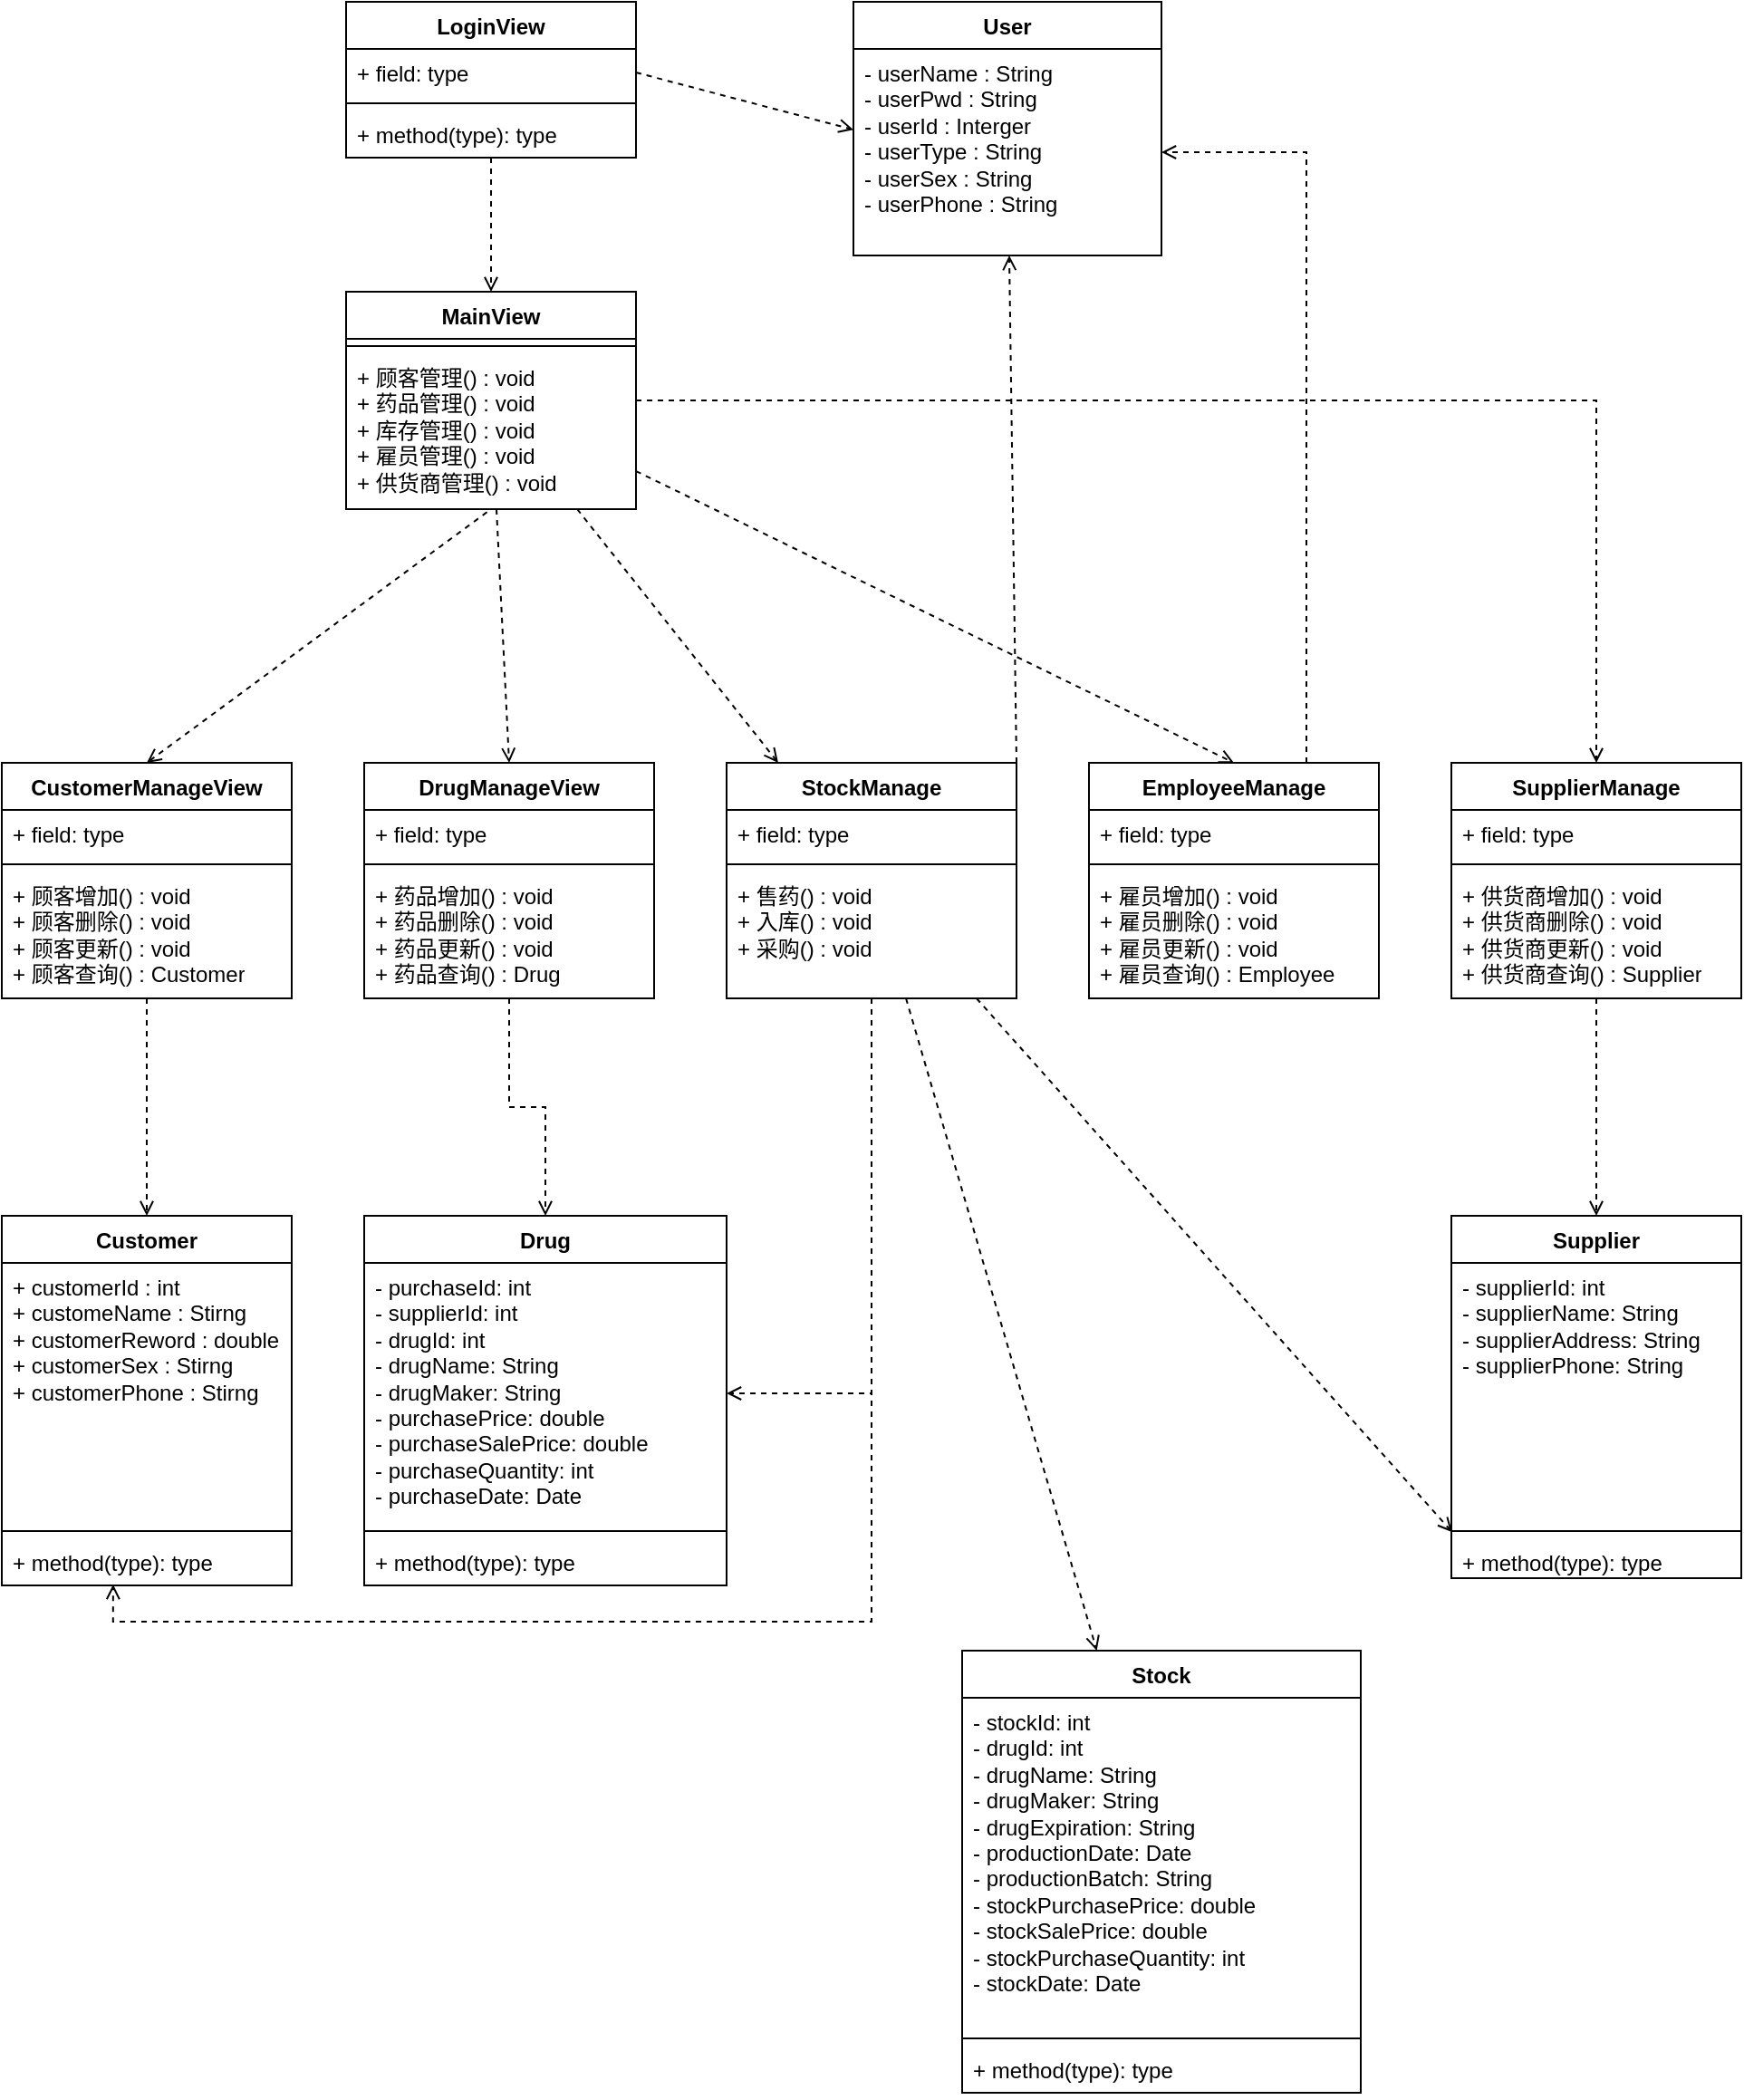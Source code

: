 <mxfile version="24.2.8" type="device">
  <diagram id="C5RBs43oDa-KdzZeNtuy" name="Page-1">
    <mxGraphModel dx="1122" dy="706" grid="1" gridSize="10" guides="1" tooltips="1" connect="1" arrows="1" fold="1" page="1" pageScale="1" pageWidth="827" pageHeight="1169" background="none" math="0" shadow="0">
      <root>
        <mxCell id="WIyWlLk6GJQsqaUBKTNV-0" />
        <mxCell id="WIyWlLk6GJQsqaUBKTNV-1" parent="WIyWlLk6GJQsqaUBKTNV-0" />
        <mxCell id="LfOLaivFTI33H5cz80AA-0" value="User" style="swimlane;fontStyle=1;align=center;verticalAlign=top;childLayout=stackLayout;horizontal=1;startSize=26;horizontalStack=0;resizeParent=1;resizeParentMax=0;resizeLast=0;collapsible=1;marginBottom=0;whiteSpace=wrap;html=1;" parent="WIyWlLk6GJQsqaUBKTNV-1" vertex="1">
          <mxGeometry x="520" y="40" width="170" height="140" as="geometry">
            <mxRectangle x="110" y="90" width="70" height="30" as="alternateBounds" />
          </mxGeometry>
        </mxCell>
        <mxCell id="LfOLaivFTI33H5cz80AA-1" value="- userName : String&lt;div&gt;- userPwd : String&lt;/div&gt;&lt;div&gt;- userId : Interger&lt;/div&gt;&lt;div style=&quot;&quot;&gt;-&lt;font style=&quot;font-size: 12px;&quot; face=&quot;Helvetica&quot;&gt;&amp;nbsp;userT&lt;span style=&quot;background-color: initial;&quot;&gt;ype : String&lt;/span&gt;&lt;/font&gt;&lt;/div&gt;&lt;div style=&quot;&quot;&gt;&lt;font style=&quot;font-size: 12px;&quot; face=&quot;Helvetica&quot;&gt;&lt;span style=&quot;background-color: initial;&quot;&gt;- userSex : String&lt;/span&gt;&lt;/font&gt;&lt;/div&gt;&lt;div style=&quot;&quot;&gt;&lt;font style=&quot;font-size: 12px;&quot; face=&quot;Helvetica&quot;&gt;&lt;span style=&quot;background-color: initial;&quot;&gt;- userPhone : String&lt;/span&gt;&lt;/font&gt;&lt;/div&gt;" style="text;strokeColor=none;fillColor=none;align=left;verticalAlign=top;spacingLeft=4;spacingRight=4;overflow=hidden;rotatable=0;points=[[0,0.5],[1,0.5]];portConstraint=eastwest;whiteSpace=wrap;html=1;" parent="LfOLaivFTI33H5cz80AA-0" vertex="1">
          <mxGeometry y="26" width="170" height="114" as="geometry" />
        </mxCell>
        <mxCell id="LfOLaivFTI33H5cz80AA-14" style="edgeStyle=orthogonalEdgeStyle;rounded=0;orthogonalLoop=1;jettySize=auto;html=1;dashed=1;endArrow=open;endFill=0;entryX=0.5;entryY=0;entryDx=0;entryDy=0;" parent="WIyWlLk6GJQsqaUBKTNV-1" source="LfOLaivFTI33H5cz80AA-5" target="LfOLaivFTI33H5cz80AA-15" edge="1">
          <mxGeometry relative="1" as="geometry">
            <mxPoint x="410" y="210" as="targetPoint" />
          </mxGeometry>
        </mxCell>
        <mxCell id="LfOLaivFTI33H5cz80AA-5" value="LoginView" style="swimlane;fontStyle=1;align=center;verticalAlign=top;childLayout=stackLayout;horizontal=1;startSize=26;horizontalStack=0;resizeParent=1;resizeParentMax=0;resizeLast=0;collapsible=1;marginBottom=0;whiteSpace=wrap;html=1;" parent="WIyWlLk6GJQsqaUBKTNV-1" vertex="1">
          <mxGeometry x="240" y="40" width="160" height="86" as="geometry" />
        </mxCell>
        <mxCell id="LfOLaivFTI33H5cz80AA-6" value="+ field: type" style="text;strokeColor=none;fillColor=none;align=left;verticalAlign=top;spacingLeft=4;spacingRight=4;overflow=hidden;rotatable=0;points=[[0,0.5],[1,0.5]];portConstraint=eastwest;whiteSpace=wrap;html=1;" parent="LfOLaivFTI33H5cz80AA-5" vertex="1">
          <mxGeometry y="26" width="160" height="26" as="geometry" />
        </mxCell>
        <mxCell id="LfOLaivFTI33H5cz80AA-7" value="" style="line;strokeWidth=1;fillColor=none;align=left;verticalAlign=middle;spacingTop=-1;spacingLeft=3;spacingRight=3;rotatable=0;labelPosition=right;points=[];portConstraint=eastwest;strokeColor=inherit;" parent="LfOLaivFTI33H5cz80AA-5" vertex="1">
          <mxGeometry y="52" width="160" height="8" as="geometry" />
        </mxCell>
        <mxCell id="LfOLaivFTI33H5cz80AA-8" value="+ method(type): type" style="text;strokeColor=none;fillColor=none;align=left;verticalAlign=top;spacingLeft=4;spacingRight=4;overflow=hidden;rotatable=0;points=[[0,0.5],[1,0.5]];portConstraint=eastwest;whiteSpace=wrap;html=1;" parent="LfOLaivFTI33H5cz80AA-5" vertex="1">
          <mxGeometry y="60" width="160" height="26" as="geometry" />
        </mxCell>
        <mxCell id="L5r3zZnxsFHYtRJGbLWJ-6" style="rounded=0;orthogonalLoop=1;jettySize=auto;html=1;dashed=1;endArrow=open;endFill=0;" edge="1" parent="WIyWlLk6GJQsqaUBKTNV-1" source="LfOLaivFTI33H5cz80AA-15" target="LfOLaivFTI33H5cz80AA-27">
          <mxGeometry relative="1" as="geometry" />
        </mxCell>
        <mxCell id="L5r3zZnxsFHYtRJGbLWJ-7" style="rounded=0;orthogonalLoop=1;jettySize=auto;html=1;entryX=0.5;entryY=0;entryDx=0;entryDy=0;dashed=1;endArrow=open;endFill=0;" edge="1" parent="WIyWlLk6GJQsqaUBKTNV-1" source="LfOLaivFTI33H5cz80AA-15" target="LfOLaivFTI33H5cz80AA-31">
          <mxGeometry relative="1" as="geometry" />
        </mxCell>
        <mxCell id="L5r3zZnxsFHYtRJGbLWJ-8" style="edgeStyle=orthogonalEdgeStyle;rounded=0;orthogonalLoop=1;jettySize=auto;html=1;dashed=1;endArrow=open;endFill=0;" edge="1" parent="WIyWlLk6GJQsqaUBKTNV-1" source="LfOLaivFTI33H5cz80AA-15" target="LfOLaivFTI33H5cz80AA-41">
          <mxGeometry relative="1" as="geometry" />
        </mxCell>
        <mxCell id="L5r3zZnxsFHYtRJGbLWJ-9" style="rounded=0;orthogonalLoop=1;jettySize=auto;html=1;entryX=0.5;entryY=0;entryDx=0;entryDy=0;dashed=1;endArrow=open;endFill=0;" edge="1" parent="WIyWlLk6GJQsqaUBKTNV-1" source="LfOLaivFTI33H5cz80AA-15" target="LfOLaivFTI33H5cz80AA-23">
          <mxGeometry relative="1" as="geometry" />
        </mxCell>
        <mxCell id="LfOLaivFTI33H5cz80AA-15" value="MainView" style="swimlane;fontStyle=1;align=center;verticalAlign=top;childLayout=stackLayout;horizontal=1;startSize=26;horizontalStack=0;resizeParent=1;resizeParentMax=0;resizeLast=0;collapsible=1;marginBottom=0;whiteSpace=wrap;html=1;" parent="WIyWlLk6GJQsqaUBKTNV-1" vertex="1">
          <mxGeometry x="240" y="200" width="160" height="120" as="geometry" />
        </mxCell>
        <mxCell id="LfOLaivFTI33H5cz80AA-17" value="" style="line;strokeWidth=1;fillColor=none;align=left;verticalAlign=middle;spacingTop=-1;spacingLeft=3;spacingRight=3;rotatable=0;labelPosition=right;points=[];portConstraint=eastwest;strokeColor=inherit;" parent="LfOLaivFTI33H5cz80AA-15" vertex="1">
          <mxGeometry y="26" width="160" height="8" as="geometry" />
        </mxCell>
        <mxCell id="LfOLaivFTI33H5cz80AA-18" value="+ 顾客管理() : void&lt;div&gt;+ 药品管理() : void&lt;/div&gt;&lt;div&gt;+ 库存管理() : void&lt;/div&gt;&lt;div&gt;+ 雇员管理() : void&lt;/div&gt;&lt;div&gt;+ 供货商管理() : void&lt;/div&gt;" style="text;strokeColor=none;fillColor=none;align=left;verticalAlign=top;spacingLeft=4;spacingRight=4;overflow=hidden;rotatable=0;points=[[0,0.5],[1,0.5]];portConstraint=eastwest;whiteSpace=wrap;html=1;" parent="LfOLaivFTI33H5cz80AA-15" vertex="1">
          <mxGeometry y="34" width="160" height="86" as="geometry" />
        </mxCell>
        <mxCell id="L5r3zZnxsFHYtRJGbLWJ-1" style="edgeStyle=orthogonalEdgeStyle;rounded=0;orthogonalLoop=1;jettySize=auto;html=1;entryX=0.5;entryY=0;entryDx=0;entryDy=0;dashed=1;endArrow=open;endFill=0;" edge="1" parent="WIyWlLk6GJQsqaUBKTNV-1" source="LfOLaivFTI33H5cz80AA-19" target="LfOLaivFTI33H5cz80AA-54">
          <mxGeometry relative="1" as="geometry" />
        </mxCell>
        <mxCell id="LfOLaivFTI33H5cz80AA-19" value="CustomerManageView" style="swimlane;fontStyle=1;align=center;verticalAlign=top;childLayout=stackLayout;horizontal=1;startSize=26;horizontalStack=0;resizeParent=1;resizeParentMax=0;resizeLast=0;collapsible=1;marginBottom=0;whiteSpace=wrap;html=1;" parent="WIyWlLk6GJQsqaUBKTNV-1" vertex="1">
          <mxGeometry x="50" y="460" width="160" height="130" as="geometry" />
        </mxCell>
        <mxCell id="LfOLaivFTI33H5cz80AA-20" value="+ field: type" style="text;strokeColor=none;fillColor=none;align=left;verticalAlign=top;spacingLeft=4;spacingRight=4;overflow=hidden;rotatable=0;points=[[0,0.5],[1,0.5]];portConstraint=eastwest;whiteSpace=wrap;html=1;" parent="LfOLaivFTI33H5cz80AA-19" vertex="1">
          <mxGeometry y="26" width="160" height="26" as="geometry" />
        </mxCell>
        <mxCell id="LfOLaivFTI33H5cz80AA-21" value="" style="line;strokeWidth=1;fillColor=none;align=left;verticalAlign=middle;spacingTop=-1;spacingLeft=3;spacingRight=3;rotatable=0;labelPosition=right;points=[];portConstraint=eastwest;strokeColor=inherit;" parent="LfOLaivFTI33H5cz80AA-19" vertex="1">
          <mxGeometry y="52" width="160" height="8" as="geometry" />
        </mxCell>
        <mxCell id="LfOLaivFTI33H5cz80AA-22" value="+ 顾客增加() : void&lt;div&gt;+ 顾客删除() : void&lt;/div&gt;&lt;div&gt;+ 顾客更新() : void&lt;/div&gt;&lt;div&gt;+ 顾客查询() : Customer&lt;/div&gt;" style="text;strokeColor=none;fillColor=none;align=left;verticalAlign=top;spacingLeft=4;spacingRight=4;overflow=hidden;rotatable=0;points=[[0,0.5],[1,0.5]];portConstraint=eastwest;whiteSpace=wrap;html=1;" parent="LfOLaivFTI33H5cz80AA-19" vertex="1">
          <mxGeometry y="60" width="160" height="70" as="geometry" />
        </mxCell>
        <mxCell id="L5r3zZnxsFHYtRJGbLWJ-0" style="edgeStyle=orthogonalEdgeStyle;rounded=0;orthogonalLoop=1;jettySize=auto;html=1;entryX=0.5;entryY=0;entryDx=0;entryDy=0;dashed=1;endArrow=open;endFill=0;" edge="1" parent="WIyWlLk6GJQsqaUBKTNV-1" source="LfOLaivFTI33H5cz80AA-23" target="LfOLaivFTI33H5cz80AA-46">
          <mxGeometry relative="1" as="geometry" />
        </mxCell>
        <mxCell id="LfOLaivFTI33H5cz80AA-23" value="DrugManageView" style="swimlane;fontStyle=1;align=center;verticalAlign=top;childLayout=stackLayout;horizontal=1;startSize=26;horizontalStack=0;resizeParent=1;resizeParentMax=0;resizeLast=0;collapsible=1;marginBottom=0;whiteSpace=wrap;html=1;" parent="WIyWlLk6GJQsqaUBKTNV-1" vertex="1">
          <mxGeometry x="250" y="460" width="160" height="130" as="geometry" />
        </mxCell>
        <mxCell id="LfOLaivFTI33H5cz80AA-24" value="+ field: type" style="text;strokeColor=none;fillColor=none;align=left;verticalAlign=top;spacingLeft=4;spacingRight=4;overflow=hidden;rotatable=0;points=[[0,0.5],[1,0.5]];portConstraint=eastwest;whiteSpace=wrap;html=1;" parent="LfOLaivFTI33H5cz80AA-23" vertex="1">
          <mxGeometry y="26" width="160" height="26" as="geometry" />
        </mxCell>
        <mxCell id="LfOLaivFTI33H5cz80AA-25" value="" style="line;strokeWidth=1;fillColor=none;align=left;verticalAlign=middle;spacingTop=-1;spacingLeft=3;spacingRight=3;rotatable=0;labelPosition=right;points=[];portConstraint=eastwest;strokeColor=inherit;" parent="LfOLaivFTI33H5cz80AA-23" vertex="1">
          <mxGeometry y="52" width="160" height="8" as="geometry" />
        </mxCell>
        <mxCell id="LfOLaivFTI33H5cz80AA-26" value="&lt;div&gt;+ 药品增加() : void&lt;/div&gt;&lt;div&gt;+ 药品删除() : void&lt;/div&gt;&lt;div&gt;+ 药品更新() : void&lt;/div&gt;&lt;div&gt;+ 药品查询() : Drug&lt;/div&gt;&lt;div&gt;&lt;br&gt;&lt;/div&gt;" style="text;strokeColor=none;fillColor=none;align=left;verticalAlign=top;spacingLeft=4;spacingRight=4;overflow=hidden;rotatable=0;points=[[0,0.5],[1,0.5]];portConstraint=eastwest;whiteSpace=wrap;html=1;" parent="LfOLaivFTI33H5cz80AA-23" vertex="1">
          <mxGeometry y="60" width="160" height="70" as="geometry" />
        </mxCell>
        <mxCell id="L5r3zZnxsFHYtRJGbLWJ-3" style="edgeStyle=orthogonalEdgeStyle;rounded=0;orthogonalLoop=1;jettySize=auto;html=1;entryX=1;entryY=0.5;entryDx=0;entryDy=0;dashed=1;endArrow=open;endFill=0;" edge="1" parent="WIyWlLk6GJQsqaUBKTNV-1" source="LfOLaivFTI33H5cz80AA-27" target="LfOLaivFTI33H5cz80AA-47">
          <mxGeometry relative="1" as="geometry" />
        </mxCell>
        <mxCell id="L5r3zZnxsFHYtRJGbLWJ-10" style="rounded=0;orthogonalLoop=1;jettySize=auto;html=1;dashed=1;endArrow=open;endFill=0;exitX=1;exitY=0;exitDx=0;exitDy=0;" edge="1" parent="WIyWlLk6GJQsqaUBKTNV-1" source="LfOLaivFTI33H5cz80AA-27" target="LfOLaivFTI33H5cz80AA-0">
          <mxGeometry relative="1" as="geometry" />
        </mxCell>
        <mxCell id="L5r3zZnxsFHYtRJGbLWJ-16" style="rounded=0;orthogonalLoop=1;jettySize=auto;html=1;dashed=1;endArrow=open;endFill=0;" edge="1" parent="WIyWlLk6GJQsqaUBKTNV-1" source="LfOLaivFTI33H5cz80AA-27" target="L5r3zZnxsFHYtRJGbLWJ-11">
          <mxGeometry relative="1" as="geometry" />
        </mxCell>
        <mxCell id="LfOLaivFTI33H5cz80AA-27" value="StockManage" style="swimlane;fontStyle=1;align=center;verticalAlign=top;childLayout=stackLayout;horizontal=1;startSize=26;horizontalStack=0;resizeParent=1;resizeParentMax=0;resizeLast=0;collapsible=1;marginBottom=0;whiteSpace=wrap;html=1;" parent="WIyWlLk6GJQsqaUBKTNV-1" vertex="1">
          <mxGeometry x="450" y="460" width="160" height="130" as="geometry" />
        </mxCell>
        <mxCell id="LfOLaivFTI33H5cz80AA-28" value="+ field: type" style="text;strokeColor=none;fillColor=none;align=left;verticalAlign=top;spacingLeft=4;spacingRight=4;overflow=hidden;rotatable=0;points=[[0,0.5],[1,0.5]];portConstraint=eastwest;whiteSpace=wrap;html=1;" parent="LfOLaivFTI33H5cz80AA-27" vertex="1">
          <mxGeometry y="26" width="160" height="26" as="geometry" />
        </mxCell>
        <mxCell id="LfOLaivFTI33H5cz80AA-29" value="" style="line;strokeWidth=1;fillColor=none;align=left;verticalAlign=middle;spacingTop=-1;spacingLeft=3;spacingRight=3;rotatable=0;labelPosition=right;points=[];portConstraint=eastwest;strokeColor=inherit;" parent="LfOLaivFTI33H5cz80AA-27" vertex="1">
          <mxGeometry y="52" width="160" height="8" as="geometry" />
        </mxCell>
        <mxCell id="LfOLaivFTI33H5cz80AA-30" value="+ 售药() : void&lt;div&gt;+ 入库() : void&lt;/div&gt;&lt;div&gt;+ 采购() : void&lt;/div&gt;" style="text;strokeColor=none;fillColor=none;align=left;verticalAlign=top;spacingLeft=4;spacingRight=4;overflow=hidden;rotatable=0;points=[[0,0.5],[1,0.5]];portConstraint=eastwest;whiteSpace=wrap;html=1;" parent="LfOLaivFTI33H5cz80AA-27" vertex="1">
          <mxGeometry y="60" width="160" height="70" as="geometry" />
        </mxCell>
        <mxCell id="LfOLaivFTI33H5cz80AA-59" style="edgeStyle=orthogonalEdgeStyle;rounded=0;orthogonalLoop=1;jettySize=auto;html=1;entryX=1;entryY=0.5;entryDx=0;entryDy=0;endArrow=open;endFill=0;dashed=1;startArrow=none;startFill=0;exitX=0.75;exitY=0;exitDx=0;exitDy=0;" parent="WIyWlLk6GJQsqaUBKTNV-1" source="LfOLaivFTI33H5cz80AA-31" target="LfOLaivFTI33H5cz80AA-1" edge="1">
          <mxGeometry relative="1" as="geometry" />
        </mxCell>
        <mxCell id="LfOLaivFTI33H5cz80AA-31" value="EmployeeManage" style="swimlane;fontStyle=1;align=center;verticalAlign=top;childLayout=stackLayout;horizontal=1;startSize=26;horizontalStack=0;resizeParent=1;resizeParentMax=0;resizeLast=0;collapsible=1;marginBottom=0;whiteSpace=wrap;html=1;" parent="WIyWlLk6GJQsqaUBKTNV-1" vertex="1">
          <mxGeometry x="650" y="460" width="160" height="130" as="geometry" />
        </mxCell>
        <mxCell id="LfOLaivFTI33H5cz80AA-32" value="+ field: type" style="text;strokeColor=none;fillColor=none;align=left;verticalAlign=top;spacingLeft=4;spacingRight=4;overflow=hidden;rotatable=0;points=[[0,0.5],[1,0.5]];portConstraint=eastwest;whiteSpace=wrap;html=1;" parent="LfOLaivFTI33H5cz80AA-31" vertex="1">
          <mxGeometry y="26" width="160" height="26" as="geometry" />
        </mxCell>
        <mxCell id="LfOLaivFTI33H5cz80AA-33" value="" style="line;strokeWidth=1;fillColor=none;align=left;verticalAlign=middle;spacingTop=-1;spacingLeft=3;spacingRight=3;rotatable=0;labelPosition=right;points=[];portConstraint=eastwest;strokeColor=inherit;" parent="LfOLaivFTI33H5cz80AA-31" vertex="1">
          <mxGeometry y="52" width="160" height="8" as="geometry" />
        </mxCell>
        <mxCell id="LfOLaivFTI33H5cz80AA-34" value="&lt;div&gt;+ 雇员增加() : void&lt;/div&gt;&lt;div&gt;+ 雇员删除() : void&lt;/div&gt;&lt;div&gt;+ 雇员更新() : void&lt;/div&gt;&lt;div&gt;+ 雇员查询() : Employee&lt;/div&gt;&lt;div&gt;&lt;br&gt;&lt;/div&gt;" style="text;strokeColor=none;fillColor=none;align=left;verticalAlign=top;spacingLeft=4;spacingRight=4;overflow=hidden;rotatable=0;points=[[0,0.5],[1,0.5]];portConstraint=eastwest;whiteSpace=wrap;html=1;" parent="LfOLaivFTI33H5cz80AA-31" vertex="1">
          <mxGeometry y="60" width="160" height="70" as="geometry" />
        </mxCell>
        <mxCell id="LfOLaivFTI33H5cz80AA-39" style="rounded=0;orthogonalLoop=1;jettySize=auto;html=1;exitX=0.5;exitY=0;exitDx=0;exitDy=0;entryX=0.5;entryY=1;entryDx=0;entryDy=0;entryPerimeter=0;startArrow=open;startFill=0;endArrow=none;endFill=0;dashed=1;" parent="WIyWlLk6GJQsqaUBKTNV-1" source="LfOLaivFTI33H5cz80AA-19" target="LfOLaivFTI33H5cz80AA-18" edge="1">
          <mxGeometry relative="1" as="geometry" />
        </mxCell>
        <mxCell id="L5r3zZnxsFHYtRJGbLWJ-2" style="edgeStyle=orthogonalEdgeStyle;rounded=0;orthogonalLoop=1;jettySize=auto;html=1;entryX=0.5;entryY=0;entryDx=0;entryDy=0;dashed=1;endArrow=open;endFill=0;" edge="1" parent="WIyWlLk6GJQsqaUBKTNV-1" source="LfOLaivFTI33H5cz80AA-41" target="LfOLaivFTI33H5cz80AA-50">
          <mxGeometry relative="1" as="geometry" />
        </mxCell>
        <mxCell id="LfOLaivFTI33H5cz80AA-41" value="&lt;span style=&quot;text-align: left;&quot;&gt;Supplier&lt;/span&gt;Manage" style="swimlane;fontStyle=1;align=center;verticalAlign=top;childLayout=stackLayout;horizontal=1;startSize=26;horizontalStack=0;resizeParent=1;resizeParentMax=0;resizeLast=0;collapsible=1;marginBottom=0;whiteSpace=wrap;html=1;" parent="WIyWlLk6GJQsqaUBKTNV-1" vertex="1">
          <mxGeometry x="850" y="460" width="160" height="130" as="geometry" />
        </mxCell>
        <mxCell id="LfOLaivFTI33H5cz80AA-42" value="+ field: type" style="text;strokeColor=none;fillColor=none;align=left;verticalAlign=top;spacingLeft=4;spacingRight=4;overflow=hidden;rotatable=0;points=[[0,0.5],[1,0.5]];portConstraint=eastwest;whiteSpace=wrap;html=1;" parent="LfOLaivFTI33H5cz80AA-41" vertex="1">
          <mxGeometry y="26" width="160" height="26" as="geometry" />
        </mxCell>
        <mxCell id="LfOLaivFTI33H5cz80AA-43" value="" style="line;strokeWidth=1;fillColor=none;align=left;verticalAlign=middle;spacingTop=-1;spacingLeft=3;spacingRight=3;rotatable=0;labelPosition=right;points=[];portConstraint=eastwest;strokeColor=inherit;" parent="LfOLaivFTI33H5cz80AA-41" vertex="1">
          <mxGeometry y="52" width="160" height="8" as="geometry" />
        </mxCell>
        <mxCell id="LfOLaivFTI33H5cz80AA-44" value="&lt;div&gt;+ 供货商增加() : void&lt;/div&gt;&lt;div&gt;+ 供货商删除() : void&lt;/div&gt;&lt;div&gt;+ 供货商更新() : void&lt;/div&gt;&lt;div&gt;+ 供货商查询() : Supplier&lt;/div&gt;&lt;div&gt;&lt;br&gt;&lt;/div&gt;" style="text;strokeColor=none;fillColor=none;align=left;verticalAlign=top;spacingLeft=4;spacingRight=4;overflow=hidden;rotatable=0;points=[[0,0.5],[1,0.5]];portConstraint=eastwest;whiteSpace=wrap;html=1;" parent="LfOLaivFTI33H5cz80AA-41" vertex="1">
          <mxGeometry y="60" width="160" height="70" as="geometry" />
        </mxCell>
        <mxCell id="LfOLaivFTI33H5cz80AA-46" value="Drug" style="swimlane;fontStyle=1;align=center;verticalAlign=top;childLayout=stackLayout;horizontal=1;startSize=26;horizontalStack=0;resizeParent=1;resizeParentMax=0;resizeLast=0;collapsible=1;marginBottom=0;whiteSpace=wrap;html=1;" parent="WIyWlLk6GJQsqaUBKTNV-1" vertex="1">
          <mxGeometry x="250" y="710" width="200" height="204" as="geometry" />
        </mxCell>
        <mxCell id="LfOLaivFTI33H5cz80AA-47" value="&lt;div&gt;- purchaseId: int&lt;/div&gt;&lt;div&gt;- supplierId: int&lt;/div&gt;&lt;div&gt;- drugId: int&lt;/div&gt;&lt;div&gt;- drugName: String&lt;/div&gt;&lt;div&gt;- drugMaker: String&lt;/div&gt;&lt;div&gt;- purchasePrice: double&lt;/div&gt;&lt;div&gt;- purchaseSalePrice: double&lt;/div&gt;&lt;div&gt;- purchaseQuantity: int&lt;/div&gt;&lt;div&gt;- purchaseDate: Date&lt;/div&gt;&lt;div&gt;&lt;br&gt;&lt;/div&gt;" style="text;strokeColor=none;fillColor=none;align=left;verticalAlign=top;spacingLeft=4;spacingRight=4;overflow=hidden;rotatable=0;points=[[0,0.5],[1,0.5]];portConstraint=eastwest;whiteSpace=wrap;html=1;" parent="LfOLaivFTI33H5cz80AA-46" vertex="1">
          <mxGeometry y="26" width="200" height="144" as="geometry" />
        </mxCell>
        <mxCell id="LfOLaivFTI33H5cz80AA-48" value="" style="line;strokeWidth=1;fillColor=none;align=left;verticalAlign=middle;spacingTop=-1;spacingLeft=3;spacingRight=3;rotatable=0;labelPosition=right;points=[];portConstraint=eastwest;strokeColor=inherit;" parent="LfOLaivFTI33H5cz80AA-46" vertex="1">
          <mxGeometry y="170" width="200" height="8" as="geometry" />
        </mxCell>
        <mxCell id="LfOLaivFTI33H5cz80AA-49" value="+ method(type): type" style="text;strokeColor=none;fillColor=none;align=left;verticalAlign=top;spacingLeft=4;spacingRight=4;overflow=hidden;rotatable=0;points=[[0,0.5],[1,0.5]];portConstraint=eastwest;whiteSpace=wrap;html=1;" parent="LfOLaivFTI33H5cz80AA-46" vertex="1">
          <mxGeometry y="178" width="200" height="26" as="geometry" />
        </mxCell>
        <mxCell id="LfOLaivFTI33H5cz80AA-50" value="&lt;span style=&quot;text-align: left;&quot;&gt;Supplier&lt;/span&gt;" style="swimlane;fontStyle=1;align=center;verticalAlign=top;childLayout=stackLayout;horizontal=1;startSize=26;horizontalStack=0;resizeParent=1;resizeParentMax=0;resizeLast=0;collapsible=1;marginBottom=0;whiteSpace=wrap;html=1;" parent="WIyWlLk6GJQsqaUBKTNV-1" vertex="1">
          <mxGeometry x="850" y="710" width="160" height="200" as="geometry" />
        </mxCell>
        <mxCell id="LfOLaivFTI33H5cz80AA-51" value="&lt;div&gt;- supplierId: int&lt;/div&gt;&lt;div&gt;- supplierName: String&lt;/div&gt;&lt;div&gt;- supplierAddress: String&lt;/div&gt;&lt;div&gt;- supplierPhone: String&lt;/div&gt;&lt;div&gt;&lt;br&gt;&lt;/div&gt;" style="text;strokeColor=none;fillColor=none;align=left;verticalAlign=top;spacingLeft=4;spacingRight=4;overflow=hidden;rotatable=0;points=[[0,0.5],[1,0.5]];portConstraint=eastwest;whiteSpace=wrap;html=1;" parent="LfOLaivFTI33H5cz80AA-50" vertex="1">
          <mxGeometry y="26" width="160" height="144" as="geometry" />
        </mxCell>
        <mxCell id="LfOLaivFTI33H5cz80AA-52" value="" style="line;strokeWidth=1;fillColor=none;align=left;verticalAlign=middle;spacingTop=-1;spacingLeft=3;spacingRight=3;rotatable=0;labelPosition=right;points=[];portConstraint=eastwest;strokeColor=inherit;" parent="LfOLaivFTI33H5cz80AA-50" vertex="1">
          <mxGeometry y="170" width="160" height="8" as="geometry" />
        </mxCell>
        <mxCell id="LfOLaivFTI33H5cz80AA-53" value="+ method(type): type" style="text;strokeColor=none;fillColor=none;align=left;verticalAlign=top;spacingLeft=4;spacingRight=4;overflow=hidden;rotatable=0;points=[[0,0.5],[1,0.5]];portConstraint=eastwest;whiteSpace=wrap;html=1;" parent="LfOLaivFTI33H5cz80AA-50" vertex="1">
          <mxGeometry y="178" width="160" height="22" as="geometry" />
        </mxCell>
        <mxCell id="LfOLaivFTI33H5cz80AA-54" value="Customer" style="swimlane;fontStyle=1;align=center;verticalAlign=top;childLayout=stackLayout;horizontal=1;startSize=26;horizontalStack=0;resizeParent=1;resizeParentMax=0;resizeLast=0;collapsible=1;marginBottom=0;whiteSpace=wrap;html=1;" parent="WIyWlLk6GJQsqaUBKTNV-1" vertex="1">
          <mxGeometry x="50" y="710" width="160" height="204" as="geometry" />
        </mxCell>
        <mxCell id="LfOLaivFTI33H5cz80AA-55" value="+ customerId : int&lt;div&gt;+ customeName : Stirng&lt;/div&gt;&lt;div&gt;+ customerReword : double&lt;/div&gt;&lt;div&gt;+ customerSex : Stirng&lt;/div&gt;&lt;div&gt;+ customerPhone : Stirng&lt;/div&gt;" style="text;strokeColor=none;fillColor=none;align=left;verticalAlign=top;spacingLeft=4;spacingRight=4;overflow=hidden;rotatable=0;points=[[0,0.5],[1,0.5]];portConstraint=eastwest;whiteSpace=wrap;html=1;" parent="LfOLaivFTI33H5cz80AA-54" vertex="1">
          <mxGeometry y="26" width="160" height="144" as="geometry" />
        </mxCell>
        <mxCell id="LfOLaivFTI33H5cz80AA-56" value="" style="line;strokeWidth=1;fillColor=none;align=left;verticalAlign=middle;spacingTop=-1;spacingLeft=3;spacingRight=3;rotatable=0;labelPosition=right;points=[];portConstraint=eastwest;strokeColor=inherit;" parent="LfOLaivFTI33H5cz80AA-54" vertex="1">
          <mxGeometry y="170" width="160" height="8" as="geometry" />
        </mxCell>
        <mxCell id="LfOLaivFTI33H5cz80AA-57" value="+ method(type): type" style="text;strokeColor=none;fillColor=none;align=left;verticalAlign=top;spacingLeft=4;spacingRight=4;overflow=hidden;rotatable=0;points=[[0,0.5],[1,0.5]];portConstraint=eastwest;whiteSpace=wrap;html=1;" parent="LfOLaivFTI33H5cz80AA-54" vertex="1">
          <mxGeometry y="178" width="160" height="26" as="geometry" />
        </mxCell>
        <mxCell id="LfOLaivFTI33H5cz80AA-58" style="rounded=0;orthogonalLoop=1;jettySize=auto;html=1;exitX=1;exitY=0.5;exitDx=0;exitDy=0;dashed=1;endArrow=open;endFill=0;entryX=0;entryY=0.391;entryDx=0;entryDy=0;entryPerimeter=0;" parent="WIyWlLk6GJQsqaUBKTNV-1" source="LfOLaivFTI33H5cz80AA-6" target="LfOLaivFTI33H5cz80AA-1" edge="1">
          <mxGeometry relative="1" as="geometry" />
        </mxCell>
        <mxCell id="L5r3zZnxsFHYtRJGbLWJ-4" style="edgeStyle=orthogonalEdgeStyle;rounded=0;orthogonalLoop=1;jettySize=auto;html=1;entryX=0.384;entryY=0.981;entryDx=0;entryDy=0;entryPerimeter=0;dashed=1;endArrow=open;endFill=0;" edge="1" parent="WIyWlLk6GJQsqaUBKTNV-1" source="LfOLaivFTI33H5cz80AA-27" target="LfOLaivFTI33H5cz80AA-57">
          <mxGeometry relative="1" as="geometry" />
        </mxCell>
        <mxCell id="L5r3zZnxsFHYtRJGbLWJ-5" style="rounded=0;orthogonalLoop=1;jettySize=auto;html=1;entryX=0.003;entryY=-0.154;entryDx=0;entryDy=0;entryPerimeter=0;dashed=1;endArrow=open;endFill=0;" edge="1" parent="WIyWlLk6GJQsqaUBKTNV-1" source="LfOLaivFTI33H5cz80AA-27" target="LfOLaivFTI33H5cz80AA-53">
          <mxGeometry relative="1" as="geometry" />
        </mxCell>
        <mxCell id="L5r3zZnxsFHYtRJGbLWJ-11" value="Stock" style="swimlane;fontStyle=1;align=center;verticalAlign=top;childLayout=stackLayout;horizontal=1;startSize=26;horizontalStack=0;resizeParent=1;resizeParentMax=0;resizeLast=0;collapsible=1;marginBottom=0;whiteSpace=wrap;html=1;" vertex="1" parent="WIyWlLk6GJQsqaUBKTNV-1">
          <mxGeometry x="580" y="950" width="220" height="244" as="geometry" />
        </mxCell>
        <mxCell id="L5r3zZnxsFHYtRJGbLWJ-12" value="&lt;div&gt;- stockId: int&lt;/div&gt;&lt;div&gt;- drugId: int&lt;/div&gt;&lt;div&gt;- drugName: String&lt;/div&gt;&lt;div&gt;- drugMaker: String&lt;/div&gt;&lt;div&gt;- drugExpiration: String&lt;/div&gt;&lt;div&gt;- productionDate: Date&lt;/div&gt;&lt;div&gt;- productionBatch: String&lt;/div&gt;&lt;div&gt;- stockPurchasePrice: double&lt;/div&gt;&lt;div&gt;- stockSalePrice: double&lt;/div&gt;&lt;div&gt;- stockPurchaseQuantity: int&lt;/div&gt;&lt;div&gt;- stockDate: Date&lt;/div&gt;&lt;div&gt;&lt;br&gt;&lt;/div&gt;" style="text;strokeColor=none;fillColor=none;align=left;verticalAlign=top;spacingLeft=4;spacingRight=4;overflow=hidden;rotatable=0;points=[[0,0.5],[1,0.5]];portConstraint=eastwest;whiteSpace=wrap;html=1;" vertex="1" parent="L5r3zZnxsFHYtRJGbLWJ-11">
          <mxGeometry y="26" width="220" height="184" as="geometry" />
        </mxCell>
        <mxCell id="L5r3zZnxsFHYtRJGbLWJ-13" value="" style="line;strokeWidth=1;fillColor=none;align=left;verticalAlign=middle;spacingTop=-1;spacingLeft=3;spacingRight=3;rotatable=0;labelPosition=right;points=[];portConstraint=eastwest;strokeColor=inherit;" vertex="1" parent="L5r3zZnxsFHYtRJGbLWJ-11">
          <mxGeometry y="210" width="220" height="8" as="geometry" />
        </mxCell>
        <mxCell id="L5r3zZnxsFHYtRJGbLWJ-14" value="+ method(type): type" style="text;strokeColor=none;fillColor=none;align=left;verticalAlign=top;spacingLeft=4;spacingRight=4;overflow=hidden;rotatable=0;points=[[0,0.5],[1,0.5]];portConstraint=eastwest;whiteSpace=wrap;html=1;" vertex="1" parent="L5r3zZnxsFHYtRJGbLWJ-11">
          <mxGeometry y="218" width="220" height="26" as="geometry" />
        </mxCell>
      </root>
    </mxGraphModel>
  </diagram>
</mxfile>
